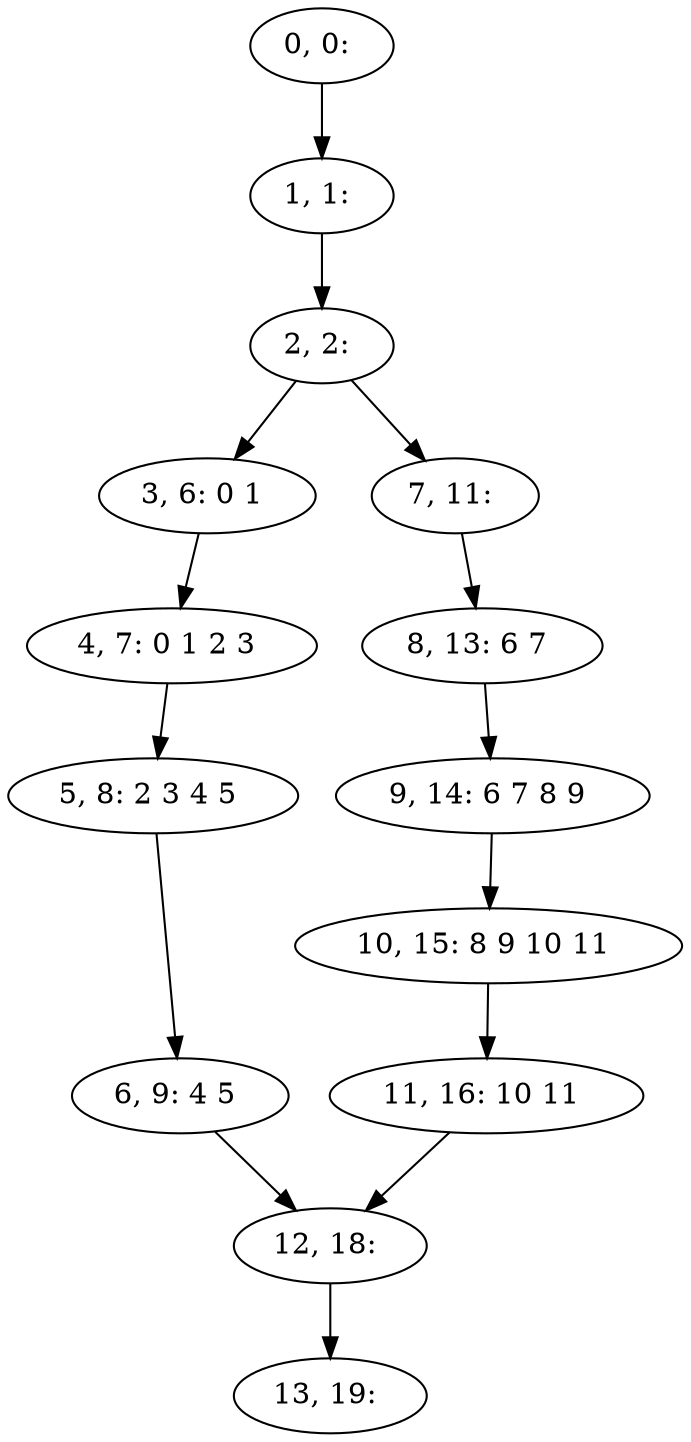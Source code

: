 digraph G {
0[label="0, 0: "];
1[label="1, 1: "];
2[label="2, 2: "];
3[label="3, 6: 0 1 "];
4[label="4, 7: 0 1 2 3 "];
5[label="5, 8: 2 3 4 5 "];
6[label="6, 9: 4 5 "];
7[label="7, 11: "];
8[label="8, 13: 6 7 "];
9[label="9, 14: 6 7 8 9 "];
10[label="10, 15: 8 9 10 11 "];
11[label="11, 16: 10 11 "];
12[label="12, 18: "];
13[label="13, 19: "];
0->1 ;
1->2 ;
2->3 ;
2->7 ;
3->4 ;
4->5 ;
5->6 ;
6->12 ;
7->8 ;
8->9 ;
9->10 ;
10->11 ;
11->12 ;
12->13 ;
}
